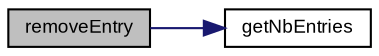 digraph "removeEntry"
{
  bgcolor="transparent";
  edge [fontname="Arial",fontsize="9",labelfontname="Arial",labelfontsize="9"];
  node [fontname="Arial",fontsize="9",shape=record];
  rankdir="LR";
  Node1 [label="removeEntry",height=0.2,width=0.4,color="black", fillcolor="grey75", style="filled" fontcolor="black"];
  Node1 -> Node2 [color="midnightblue",fontsize="9",style="solid",fontname="Arial"];
  Node2 [label="getNbEntries",height=0.2,width=0.4,color="black",URL="$class_v_s_t_g_u_i_1_1_c_option_menu.html#adee7672985693efe9c38a8897f12936d",tooltip="get number of entries "];
}
